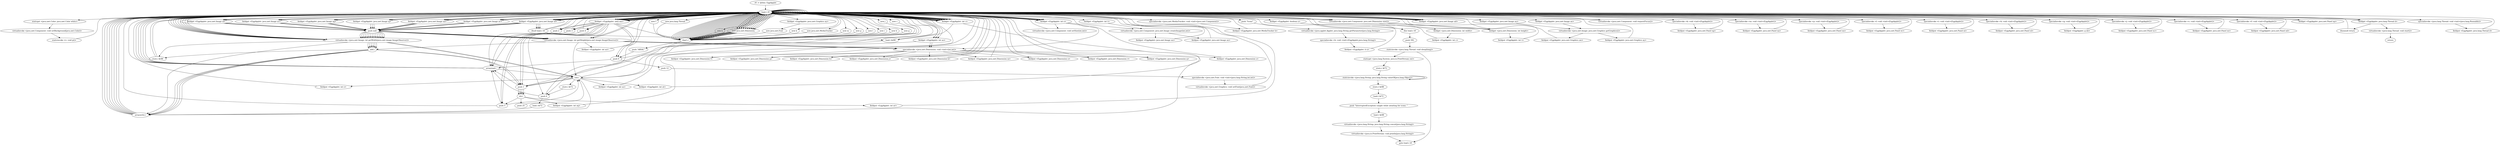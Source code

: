 digraph "" {
    "r0 := @this: EggApplet"
    "load.r r0"
    "r0 := @this: EggApplet"->"load.r r0";
    "staticget <java.awt.Color: java.awt.Color white>"
    "load.r r0"->"staticget <java.awt.Color: java.awt.Color white>";
    "virtualinvoke <java.awt.Component: void setBackground(java.awt.Color)>"
    "staticget <java.awt.Color: java.awt.Color white>"->"virtualinvoke <java.awt.Component: void setBackground(java.awt.Color)>";
    "staticinvoke <v: void p()>"
    "virtualinvoke <java.awt.Component: void setBackground(java.awt.Color)>"->"staticinvoke <v: void p()>";
    "staticinvoke <v: void p()>"->"load.r r0";
    "new java.awt.MediaTracker"
    "load.r r0"->"new java.awt.MediaTracker";
    "dup1.r"
    "new java.awt.MediaTracker"->"dup1.r";
    "dup1.r"->"load.r r0";
    "specialinvoke <java.awt.MediaTracker: void <init>(java.awt.Component)>"
    "load.r r0"->"specialinvoke <java.awt.MediaTracker: void <init>(java.awt.Component)>";
    "fieldput <EggApplet: java.awt.MediaTracker b>"
    "specialinvoke <java.awt.MediaTracker: void <init>(java.awt.Component)>"->"fieldput <EggApplet: java.awt.MediaTracker b>";
    "fieldput <EggApplet: java.awt.MediaTracker b>"->"load.r r0";
    "new b"
    "load.r r0"->"new b";
    "new b"->"dup1.r";
    "dup1.r"->"load.r r0";
    "load.r r0"->"load.r r0";
    "push \"Icons\""
    "load.r r0"->"push \"Icons\"";
    "virtualinvoke <java.applet.Applet: java.lang.String getParameter(java.lang.String)>"
    "push \"Icons\""->"virtualinvoke <java.applet.Applet: java.lang.String getParameter(java.lang.String)>";
    "specialinvoke <b: void <init>(EggApplet,java.lang.String)>"
    "virtualinvoke <java.applet.Applet: java.lang.String getParameter(java.lang.String)>"->"specialinvoke <b: void <init>(EggApplet,java.lang.String)>";
    "fieldput <EggApplet: b n>"
    "specialinvoke <b: void <init>(EggApplet,java.lang.String)>"->"fieldput <EggApplet: b n>";
    "fieldput <EggApplet: b n>"->"load.r r0";
    "fieldget <EggApplet: boolean x>"
    "load.r r0"->"fieldget <EggApplet: boolean x>";
    "ifne load.r r0"
    "fieldget <EggApplet: boolean x>"->"ifne load.r r0";
    "push 50L"
    "ifne load.r r0"->"push 50L";
    "staticinvoke <java.lang.Thread: void sleep(long)>"
    "push 50L"->"staticinvoke <java.lang.Thread: void sleep(long)>";
    "goto load.r r0"
    "staticinvoke <java.lang.Thread: void sleep(long)>"->"goto load.r r0";
    "staticget <java.lang.System: java.io.PrintStream out>"
    "staticinvoke <java.lang.Thread: void sleep(long)>"->"staticget <java.lang.System: java.io.PrintStream out>";
    "store.r $i72"
    "staticget <java.lang.System: java.io.PrintStream out>"->"store.r $i72";
    "staticinvoke <java.lang.String: java.lang.String valueOf(java.lang.Object)>"
    "store.r $i72"->"staticinvoke <java.lang.String: java.lang.String valueOf(java.lang.Object)>";
    "staticinvoke <java.lang.String: java.lang.String valueOf(java.lang.Object)>"->"staticinvoke <java.lang.String: java.lang.String valueOf(java.lang.Object)>";
    "store.r $r88"
    "staticinvoke <java.lang.String: java.lang.String valueOf(java.lang.Object)>"->"store.r $r88";
    "load.r $i72"
    "store.r $r88"->"load.r $i72";
    "push \"InterruptedException caught while awaiting for icons: \""
    "load.r $i72"->"push \"InterruptedException caught while awaiting for icons: \"";
    "load.r $r88"
    "push \"InterruptedException caught while awaiting for icons: \""->"load.r $r88";
    "virtualinvoke <java.lang.String: java.lang.String concat(java.lang.String)>"
    "load.r $r88"->"virtualinvoke <java.lang.String: java.lang.String concat(java.lang.String)>";
    "virtualinvoke <java.io.PrintStream: void println(java.lang.String)>"
    "virtualinvoke <java.lang.String: java.lang.String concat(java.lang.String)>"->"virtualinvoke <java.io.PrintStream: void println(java.lang.String)>";
    "virtualinvoke <java.io.PrintStream: void println(java.lang.String)>"->"goto load.r r0";
    "ifne load.r r0"->"load.r r0";
    "load.r r0"->"load.r r0";
    "virtualinvoke <java.awt.Component: java.awt.Dimension size()>"
    "load.r r0"->"virtualinvoke <java.awt.Component: java.awt.Dimension size()>";
    "fieldget <java.awt.Dimension: int width>"
    "virtualinvoke <java.awt.Component: java.awt.Dimension size()>"->"fieldget <java.awt.Dimension: int width>";
    "fieldput <EggApplet: int c>"
    "fieldget <java.awt.Dimension: int width>"->"fieldput <EggApplet: int c>";
    "fieldput <EggApplet: int c>"->"load.r r0";
    "fieldget <EggApplet: int[] am>"
    "load.r r0"->"fieldget <EggApplet: int[] am>";
    "push 0"
    "fieldget <EggApplet: int[] am>"->"push 0";
    "push 0"->"load.r r0";
    "fieldget <EggApplet: java.awt.Image aa>"
    "load.r r0"->"fieldget <EggApplet: java.awt.Image aa>";
    "push null"
    "fieldget <EggApplet: java.awt.Image aa>"->"push null";
    "virtualinvoke <java.awt.Image: int getWidth(java.awt.image.ImageObserver)>"
    "push null"->"virtualinvoke <java.awt.Image: int getWidth(java.awt.image.ImageObserver)>";
    "arraywrite.i"
    "virtualinvoke <java.awt.Image: int getWidth(java.awt.image.ImageObserver)>"->"arraywrite.i";
    "arraywrite.i"->"load.r r0";
    "load.r r0"->"fieldget <EggApplet: int[] am>";
    "push 1"
    "fieldget <EggApplet: int[] am>"->"push 1";
    "push 1"->"load.r r0";
    "load.r r0"->"fieldget <EggApplet: int[] am>";
    "fieldget <EggApplet: int[] am>"->"push 0";
    "arrayread.i"
    "push 0"->"arrayread.i";
    "arrayread.i"->"load.r r0";
    "fieldget <EggApplet: java.awt.Image av>"
    "load.r r0"->"fieldget <EggApplet: java.awt.Image av>";
    "fieldget <EggApplet: java.awt.Image av>"->"push null";
    "push null"->"virtualinvoke <java.awt.Image: int getWidth(java.awt.image.ImageObserver)>";
    "add.i"
    "virtualinvoke <java.awt.Image: int getWidth(java.awt.image.ImageObserver)>"->"add.i";
    "add.i"->"arraywrite.i";
    "arraywrite.i"->"load.r r0";
    "load.r r0"->"fieldget <EggApplet: int[] am>";
    "push 2"
    "fieldget <EggApplet: int[] am>"->"push 2";
    "push 2"->"load.r r0";
    "load.r r0"->"fieldget <EggApplet: int[] am>";
    "fieldget <EggApplet: int[] am>"->"push 1";
    "push 1"->"arrayread.i";
    "arrayread.i"->"load.r r0";
    "fieldget <EggApplet: java.awt.Image al>"
    "load.r r0"->"fieldget <EggApplet: java.awt.Image al>";
    "fieldget <EggApplet: java.awt.Image al>"->"push null";
    "push null"->"virtualinvoke <java.awt.Image: int getWidth(java.awt.image.ImageObserver)>";
    "virtualinvoke <java.awt.Image: int getWidth(java.awt.image.ImageObserver)>"->"add.i";
    "add.i"->"arraywrite.i";
    "arraywrite.i"->"load.r r0";
    "load.r r0"->"fieldget <EggApplet: int[] am>";
    "push 3"
    "fieldget <EggApplet: int[] am>"->"push 3";
    "push 3"->"load.r r0";
    "load.r r0"->"fieldget <EggApplet: int[] am>";
    "fieldget <EggApplet: int[] am>"->"push 2";
    "push 2"->"arrayread.i";
    "arrayread.i"->"load.r r0";
    "fieldget <EggApplet: java.awt.Image ac>"
    "load.r r0"->"fieldget <EggApplet: java.awt.Image ac>";
    "fieldget <EggApplet: java.awt.Image ac>"->"push null";
    "push null"->"virtualinvoke <java.awt.Image: int getWidth(java.awt.image.ImageObserver)>";
    "virtualinvoke <java.awt.Image: int getWidth(java.awt.image.ImageObserver)>"->"add.i";
    "add.i"->"arraywrite.i";
    "arraywrite.i"->"load.r r0";
    "load.r r0"->"fieldget <EggApplet: int[] am>";
    "push 4"
    "fieldget <EggApplet: int[] am>"->"push 4";
    "push 4"->"load.r r0";
    "load.r r0"->"fieldget <EggApplet: int[] am>";
    "fieldget <EggApplet: int[] am>"->"push 3";
    "push 3"->"arrayread.i";
    "arrayread.i"->"load.r r0";
    "fieldget <EggApplet: java.awt.Image ag>"
    "load.r r0"->"fieldget <EggApplet: java.awt.Image ag>";
    "fieldget <EggApplet: java.awt.Image ag>"->"push null";
    "push null"->"virtualinvoke <java.awt.Image: int getWidth(java.awt.image.ImageObserver)>";
    "virtualinvoke <java.awt.Image: int getWidth(java.awt.image.ImageObserver)>"->"add.i";
    "add.i"->"arraywrite.i";
    "arraywrite.i"->"load.r r0";
    "load.r r0"->"fieldget <EggApplet: int[] am>";
    "push 6"
    "fieldget <EggApplet: int[] am>"->"push 6";
    "push 6"->"load.r r0";
    "fieldget <EggApplet: int c>"
    "load.r r0"->"fieldget <EggApplet: int c>";
    "fieldget <EggApplet: int c>"->"arraywrite.i";
    "arraywrite.i"->"load.r r0";
    "fieldget <EggApplet: java.awt.Image aj>"
    "load.r r0"->"fieldget <EggApplet: java.awt.Image aj>";
    "fieldget <EggApplet: java.awt.Image aj>"->"push null";
    "push null"->"virtualinvoke <java.awt.Image: int getWidth(java.awt.image.ImageObserver)>";
    "store.i $r88"
    "virtualinvoke <java.awt.Image: int getWidth(java.awt.image.ImageObserver)>"->"store.i $r88";
    "store.i $r88"->"load.r r0";
    "fieldget <EggApplet: java.awt.Image af>"
    "load.r r0"->"fieldget <EggApplet: java.awt.Image af>";
    "ifnull load.r r0"
    "fieldget <EggApplet: java.awt.Image af>"->"ifnull load.r r0";
    "load.i $r88"
    "ifnull load.r r0"->"load.i $r88";
    "load.i $r88"->"load.r r0";
    "load.r r0"->"fieldget <EggApplet: java.awt.Image af>";
    "fieldget <EggApplet: java.awt.Image af>"->"push null";
    "push null"->"virtualinvoke <java.awt.Image: int getWidth(java.awt.image.ImageObserver)>";
    "virtualinvoke <java.awt.Image: int getWidth(java.awt.image.ImageObserver)>"->"add.i";
    "add.i"->"store.i $r88";
    "store.i $r88"->"load.r r0";
    "load.r r0"->"fieldget <EggApplet: int[] am>";
    "fieldget <EggApplet: int[] am>"->"dup1.r";
    "dup1.r"->"push 6";
    "push 6"->"arrayread.i";
    "arrayread.i"->"load.r r0";
    "load.r r0"->"fieldget <EggApplet: java.awt.Image af>";
    "fieldget <EggApplet: java.awt.Image af>"->"push null";
    "push null"->"virtualinvoke <java.awt.Image: int getWidth(java.awt.image.ImageObserver)>";
    "sub.i"
    "virtualinvoke <java.awt.Image: int getWidth(java.awt.image.ImageObserver)>"->"sub.i";
    "store.i $i72"
    "sub.i"->"store.i $i72";
    "store.i $i72"->"push 6";
    "load.i $i72"
    "push 6"->"load.i $i72";
    "load.i $i72"->"arraywrite.i";
    "arraywrite.i"->"load.r r0";
    "load.r r0"->"fieldget <EggApplet: int[] am>";
    "push 5"
    "fieldget <EggApplet: int[] am>"->"push 5";
    "push 5"->"load.r r0";
    "load.r r0"->"fieldget <EggApplet: int c>";
    "fieldget <EggApplet: int c>"->"load.i $r88";
    "load.i $r88"->"sub.i";
    "sub.i"->"arraywrite.i";
    "arraywrite.i"->"load.r r0";
    "load.r r0"->"load.r r0";
    "load.r r0"->"fieldget <EggApplet: java.awt.Image aa>";
    "fieldget <EggApplet: java.awt.Image aa>"->"push null";
    "virtualinvoke <java.awt.Image: int getHeight(java.awt.image.ImageObserver)>"
    "push null"->"virtualinvoke <java.awt.Image: int getHeight(java.awt.image.ImageObserver)>";
    "fieldput <EggApplet: int ao>"
    "virtualinvoke <java.awt.Image: int getHeight(java.awt.image.ImageObserver)>"->"fieldput <EggApplet: int ao>";
    "fieldput <EggApplet: int ao>"->"load.r r0";
    "load.r r0"->"load.r r0";
    "load.r r0"->"virtualinvoke <java.awt.Component: java.awt.Dimension size()>";
    "fieldget <java.awt.Dimension: int height>"
    "virtualinvoke <java.awt.Component: java.awt.Dimension size()>"->"fieldget <java.awt.Dimension: int height>";
    "fieldget <java.awt.Dimension: int height>"->"load.r r0";
    "fieldget <EggApplet: int ao>"
    "load.r r0"->"fieldget <EggApplet: int ao>";
    "fieldget <EggApplet: int ao>"->"sub.i";
    "fieldput <EggApplet: int e>"
    "sub.i"->"fieldput <EggApplet: int e>";
    "fieldput <EggApplet: int e>"->"load.r r0";
    "new java.awt.Dimension"
    "load.r r0"->"new java.awt.Dimension";
    "new java.awt.Dimension"->"dup1.r";
    "dup1.r"->"load.r r0";
    "load.r r0"->"fieldget <EggApplet: int c>";
    "fieldget <EggApplet: int c>"->"load.r r0";
    "fieldget <EggApplet: int e>"
    "load.r r0"->"fieldget <EggApplet: int e>";
    "specialinvoke <java.awt.Dimension: void <init>(int,int)>"
    "fieldget <EggApplet: int e>"->"specialinvoke <java.awt.Dimension: void <init>(int,int)>";
    "fieldput <EggApplet: java.awt.Dimension f>"
    "specialinvoke <java.awt.Dimension: void <init>(int,int)>"->"fieldput <EggApplet: java.awt.Dimension f>";
    "fieldput <EggApplet: java.awt.Dimension f>"->"load.r r0";
    "load.r r0"->"new java.awt.Dimension";
    "new java.awt.Dimension"->"dup1.r";
    "dup1.r"->"load.r r0";
    "load.r r0"->"fieldget <EggApplet: int c>";
    "fieldget <EggApplet: int c>"->"load.r r0";
    "load.r r0"->"fieldget <EggApplet: int ao>";
    "fieldget <EggApplet: int ao>"->"specialinvoke <java.awt.Dimension: void <init>(int,int)>";
    "fieldput <EggApplet: java.awt.Dimension g>"
    "specialinvoke <java.awt.Dimension: void <init>(int,int)>"->"fieldput <EggApplet: java.awt.Dimension g>";
    "fieldput <EggApplet: java.awt.Dimension g>"->"load.r r0";
    "load.r r0"->"new java.awt.Dimension";
    "new java.awt.Dimension"->"dup1.r";
    "dup1.r"->"load.r r0";
    "load.r r0"->"fieldget <EggApplet: java.awt.Image aa>";
    "fieldget <EggApplet: java.awt.Image aa>"->"push null";
    "push null"->"virtualinvoke <java.awt.Image: int getWidth(java.awt.image.ImageObserver)>";
    "virtualinvoke <java.awt.Image: int getWidth(java.awt.image.ImageObserver)>"->"load.r r0";
    "load.r r0"->"fieldget <EggApplet: java.awt.Image aa>";
    "fieldget <EggApplet: java.awt.Image aa>"->"push null";
    "push null"->"virtualinvoke <java.awt.Image: int getHeight(java.awt.image.ImageObserver)>";
    "virtualinvoke <java.awt.Image: int getHeight(java.awt.image.ImageObserver)>"->"specialinvoke <java.awt.Dimension: void <init>(int,int)>";
    "fieldput <EggApplet: java.awt.Dimension h>"
    "specialinvoke <java.awt.Dimension: void <init>(int,int)>"->"fieldput <EggApplet: java.awt.Dimension h>";
    "fieldput <EggApplet: java.awt.Dimension h>"->"load.r r0";
    "load.r r0"->"new java.awt.Dimension";
    "new java.awt.Dimension"->"dup1.r";
    "dup1.r"->"load.r r0";
    "load.r r0"->"fieldget <EggApplet: java.awt.Image av>";
    "fieldget <EggApplet: java.awt.Image av>"->"push null";
    "push null"->"virtualinvoke <java.awt.Image: int getWidth(java.awt.image.ImageObserver)>";
    "virtualinvoke <java.awt.Image: int getWidth(java.awt.image.ImageObserver)>"->"load.r r0";
    "load.r r0"->"fieldget <EggApplet: java.awt.Image av>";
    "fieldget <EggApplet: java.awt.Image av>"->"push null";
    "push null"->"virtualinvoke <java.awt.Image: int getHeight(java.awt.image.ImageObserver)>";
    "virtualinvoke <java.awt.Image: int getHeight(java.awt.image.ImageObserver)>"->"specialinvoke <java.awt.Dimension: void <init>(int,int)>";
    "fieldput <EggApplet: java.awt.Dimension j>"
    "specialinvoke <java.awt.Dimension: void <init>(int,int)>"->"fieldput <EggApplet: java.awt.Dimension j>";
    "fieldput <EggApplet: java.awt.Dimension j>"->"load.r r0";
    "load.r r0"->"new java.awt.Dimension";
    "new java.awt.Dimension"->"dup1.r";
    "dup1.r"->"load.r r0";
    "load.r r0"->"fieldget <EggApplet: java.awt.Image al>";
    "fieldget <EggApplet: java.awt.Image al>"->"push null";
    "push null"->"virtualinvoke <java.awt.Image: int getWidth(java.awt.image.ImageObserver)>";
    "virtualinvoke <java.awt.Image: int getWidth(java.awt.image.ImageObserver)>"->"load.r r0";
    "load.r r0"->"fieldget <EggApplet: java.awt.Image al>";
    "fieldget <EggApplet: java.awt.Image al>"->"push null";
    "push null"->"virtualinvoke <java.awt.Image: int getHeight(java.awt.image.ImageObserver)>";
    "virtualinvoke <java.awt.Image: int getHeight(java.awt.image.ImageObserver)>"->"specialinvoke <java.awt.Dimension: void <init>(int,int)>";
    "fieldput <EggApplet: java.awt.Dimension k>"
    "specialinvoke <java.awt.Dimension: void <init>(int,int)>"->"fieldput <EggApplet: java.awt.Dimension k>";
    "fieldput <EggApplet: java.awt.Dimension k>"->"load.r r0";
    "load.r r0"->"new java.awt.Dimension";
    "new java.awt.Dimension"->"dup1.r";
    "dup1.r"->"load.r r0";
    "load.r r0"->"fieldget <EggApplet: java.awt.Image ac>";
    "fieldget <EggApplet: java.awt.Image ac>"->"push null";
    "push null"->"virtualinvoke <java.awt.Image: int getWidth(java.awt.image.ImageObserver)>";
    "virtualinvoke <java.awt.Image: int getWidth(java.awt.image.ImageObserver)>"->"load.r r0";
    "load.r r0"->"fieldget <EggApplet: java.awt.Image ac>";
    "fieldget <EggApplet: java.awt.Image ac>"->"push null";
    "push null"->"virtualinvoke <java.awt.Image: int getHeight(java.awt.image.ImageObserver)>";
    "virtualinvoke <java.awt.Image: int getHeight(java.awt.image.ImageObserver)>"->"specialinvoke <java.awt.Dimension: void <init>(int,int)>";
    "fieldput <EggApplet: java.awt.Dimension m>"
    "specialinvoke <java.awt.Dimension: void <init>(int,int)>"->"fieldput <EggApplet: java.awt.Dimension m>";
    "fieldput <EggApplet: java.awt.Dimension m>"->"load.r r0";
    "load.r r0"->"new java.awt.Dimension";
    "new java.awt.Dimension"->"dup1.r";
    "dup1.r"->"load.r r0";
    "load.r r0"->"fieldget <EggApplet: java.awt.Image ag>";
    "fieldget <EggApplet: java.awt.Image ag>"->"push null";
    "push null"->"virtualinvoke <java.awt.Image: int getWidth(java.awt.image.ImageObserver)>";
    "virtualinvoke <java.awt.Image: int getWidth(java.awt.image.ImageObserver)>"->"load.r r0";
    "load.r r0"->"fieldget <EggApplet: java.awt.Image ag>";
    "fieldget <EggApplet: java.awt.Image ag>"->"push null";
    "push null"->"virtualinvoke <java.awt.Image: int getHeight(java.awt.image.ImageObserver)>";
    "virtualinvoke <java.awt.Image: int getHeight(java.awt.image.ImageObserver)>"->"specialinvoke <java.awt.Dimension: void <init>(int,int)>";
    "fieldput <EggApplet: java.awt.Dimension o>"
    "specialinvoke <java.awt.Dimension: void <init>(int,int)>"->"fieldput <EggApplet: java.awt.Dimension o>";
    "fieldput <EggApplet: java.awt.Dimension o>"->"load.r r0";
    "load.r r0"->"new java.awt.Dimension";
    "new java.awt.Dimension"->"dup1.r";
    "dup1.r"->"load.r r0";
    "load.r r0"->"fieldget <EggApplet: java.awt.Image aj>";
    "fieldget <EggApplet: java.awt.Image aj>"->"push null";
    "push null"->"virtualinvoke <java.awt.Image: int getWidth(java.awt.image.ImageObserver)>";
    "virtualinvoke <java.awt.Image: int getWidth(java.awt.image.ImageObserver)>"->"load.r r0";
    "load.r r0"->"fieldget <EggApplet: java.awt.Image aj>";
    "fieldget <EggApplet: java.awt.Image aj>"->"push null";
    "push null"->"virtualinvoke <java.awt.Image: int getHeight(java.awt.image.ImageObserver)>";
    "virtualinvoke <java.awt.Image: int getHeight(java.awt.image.ImageObserver)>"->"specialinvoke <java.awt.Dimension: void <init>(int,int)>";
    "fieldput <EggApplet: java.awt.Dimension r>"
    "specialinvoke <java.awt.Dimension: void <init>(int,int)>"->"fieldput <EggApplet: java.awt.Dimension r>";
    "fieldput <EggApplet: java.awt.Dimension r>"->"load.r r0";
    "load.r r0"->"new java.awt.Dimension";
    "new java.awt.Dimension"->"dup1.r";
    "dup1.r"->"load.r r0";
    "load.r r0"->"fieldget <EggApplet: int[] am>";
    "fieldget <EggApplet: int[] am>"->"push 5";
    "push 5"->"arrayread.i";
    "arrayread.i"->"load.r r0";
    "load.r r0"->"fieldget <EggApplet: int[] am>";
    "fieldget <EggApplet: int[] am>"->"push 4";
    "push 4"->"arrayread.i";
    "arrayread.i"->"sub.i";
    "sub.i"->"load.r r0";
    "load.r r0"->"fieldget <EggApplet: int ao>";
    "fieldget <EggApplet: int ao>"->"specialinvoke <java.awt.Dimension: void <init>(int,int)>";
    "fieldput <EggApplet: java.awt.Dimension q>"
    "specialinvoke <java.awt.Dimension: void <init>(int,int)>"->"fieldput <EggApplet: java.awt.Dimension q>";
    "fieldput <EggApplet: java.awt.Dimension q>"->"load.r r0";
    "load.r r0"->"fieldget <EggApplet: java.awt.Image af>";
    "fieldget <EggApplet: java.awt.Image af>"->"ifnull load.r r0";
    "ifnull load.r r0"->"load.r r0";
    "load.r r0"->"new java.awt.Dimension";
    "new java.awt.Dimension"->"dup1.r";
    "dup1.r"->"load.r r0";
    "load.r r0"->"fieldget <EggApplet: java.awt.Image af>";
    "fieldget <EggApplet: java.awt.Image af>"->"push null";
    "push null"->"virtualinvoke <java.awt.Image: int getWidth(java.awt.image.ImageObserver)>";
    "virtualinvoke <java.awt.Image: int getWidth(java.awt.image.ImageObserver)>"->"load.r r0";
    "load.r r0"->"fieldget <EggApplet: java.awt.Image af>";
    "fieldget <EggApplet: java.awt.Image af>"->"push null";
    "push null"->"virtualinvoke <java.awt.Image: int getHeight(java.awt.image.ImageObserver)>";
    "virtualinvoke <java.awt.Image: int getHeight(java.awt.image.ImageObserver)>"->"specialinvoke <java.awt.Dimension: void <init>(int,int)>";
    "fieldput <EggApplet: java.awt.Dimension s>"
    "specialinvoke <java.awt.Dimension: void <init>(int,int)>"->"fieldput <EggApplet: java.awt.Dimension s>";
    "fieldput <EggApplet: java.awt.Dimension s>"->"load.r r0";
    "load.r r0"->"load.r r0";
    "load.r r0"->"fieldget <EggApplet: int c>";
    "fieldget <EggApplet: int c>"->"load.r r0";
    "fieldget <EggApplet: java.awt.Image ad>"
    "load.r r0"->"fieldget <EggApplet: java.awt.Image ad>";
    "fieldget <EggApplet: java.awt.Image ad>"->"load.r r0";
    "load.r r0"->"virtualinvoke <java.awt.Image: int getWidth(java.awt.image.ImageObserver)>";
    "virtualinvoke <java.awt.Image: int getWidth(java.awt.image.ImageObserver)>"->"sub.i";
    "sub.i"->"push 1";
    "shr.i"
    "push 1"->"shr.i";
    "fieldput <EggApplet: int aq>"
    "shr.i"->"fieldput <EggApplet: int aq>";
    "fieldput <EggApplet: int aq>"->"load.r r0";
    "load.r r0"->"load.r r0";
    "load.r r0"->"fieldget <EggApplet: int e>";
    "fieldget <EggApplet: int e>"->"load.r r0";
    "load.r r0"->"fieldget <EggApplet: java.awt.Image ad>";
    "fieldget <EggApplet: java.awt.Image ad>"->"load.r r0";
    "load.r r0"->"virtualinvoke <java.awt.Image: int getHeight(java.awt.image.ImageObserver)>";
    "virtualinvoke <java.awt.Image: int getHeight(java.awt.image.ImageObserver)>"->"sub.i";
    "sub.i"->"push 1";
    "push 1"->"shr.i";
    "fieldput <EggApplet: int ar>"
    "shr.i"->"fieldput <EggApplet: int ar>";
    "fieldput <EggApplet: int ar>"->"load.r r0";
    "load.r r0"->"load.r r0";
    "load.r r0"->"fieldget <EggApplet: int c>";
    "fieldget <EggApplet: int c>"->"load.r r0";
    "load.r r0"->"fieldget <EggApplet: java.awt.Image ad>";
    "fieldget <EggApplet: java.awt.Image ad>"->"load.r r0";
    "load.r r0"->"virtualinvoke <java.awt.Image: int getWidth(java.awt.image.ImageObserver)>";
    "virtualinvoke <java.awt.Image: int getWidth(java.awt.image.ImageObserver)>"->"add.i";
    "add.i"->"push 1";
    "push 1"->"shr.i";
    "push 25"
    "shr.i"->"push 25";
    "push 25"->"sub.i";
    "fieldput <EggApplet: int as>"
    "sub.i"->"fieldput <EggApplet: int as>";
    "fieldput <EggApplet: int as>"->"load.r r0";
    "load.r r0"->"load.r r0";
    "load.r r0"->"fieldget <EggApplet: int e>";
    "fieldget <EggApplet: int e>"->"load.r r0";
    "load.r r0"->"fieldget <EggApplet: java.awt.Image ad>";
    "fieldget <EggApplet: java.awt.Image ad>"->"load.r r0";
    "load.r r0"->"virtualinvoke <java.awt.Image: int getHeight(java.awt.image.ImageObserver)>";
    "virtualinvoke <java.awt.Image: int getHeight(java.awt.image.ImageObserver)>"->"add.i";
    "add.i"->"push 1";
    "push 1"->"shr.i";
    "shr.i"->"push 5";
    "push 5"->"sub.i";
    "fieldput <EggApplet: int at>"
    "sub.i"->"fieldput <EggApplet: int at>";
    "fieldput <EggApplet: int at>"->"load.r r0";
    "load.r r0"->"load.r r0";
    "load.r r0"->"load.r r0";
    "load.r r0"->"fieldget <EggApplet: int c>";
    "fieldget <EggApplet: int c>"->"load.r r0";
    "load.r r0"->"fieldget <EggApplet: int e>";
    "virtualinvoke <java.awt.Component: java.awt.Image createImage(int,int)>"
    "fieldget <EggApplet: int e>"->"virtualinvoke <java.awt.Component: java.awt.Image createImage(int,int)>";
    "fieldput <EggApplet: java.awt.Image au>"
    "virtualinvoke <java.awt.Component: java.awt.Image createImage(int,int)>"->"fieldput <EggApplet: java.awt.Image au>";
    "fieldput <EggApplet: java.awt.Image au>"->"load.r r0";
    "load.r r0"->"load.r r0";
    "fieldget <EggApplet: java.awt.Image au>"
    "load.r r0"->"fieldget <EggApplet: java.awt.Image au>";
    "virtualinvoke <java.awt.Image: java.awt.Graphics getGraphics()>"
    "fieldget <EggApplet: java.awt.Image au>"->"virtualinvoke <java.awt.Image: java.awt.Graphics getGraphics()>";
    "fieldput <EggApplet: java.awt.Graphics aw>"
    "virtualinvoke <java.awt.Image: java.awt.Graphics getGraphics()>"->"fieldput <EggApplet: java.awt.Graphics aw>";
    "fieldput <EggApplet: java.awt.Graphics aw>"->"load.r r0";
    "load.r r0"->"load.r r0";
    "load.r r0"->"virtualinvoke <java.awt.Component: java.awt.Dimension size()>";
    "virtualinvoke <java.awt.Component: java.awt.Dimension size()>"->"fieldget <java.awt.Dimension: int height>";
    "fieldput <EggApplet: int t>"
    "fieldget <java.awt.Dimension: int height>"->"fieldput <EggApplet: int t>";
    "fieldput <EggApplet: int t>"->"load.r r0";
    "load.r r0"->"load.r r0";
    "load.r r0"->"load.r r0";
    "load.r r0"->"fieldget <EggApplet: int c>";
    "fieldget <EggApplet: int c>"->"load.r r0";
    "fieldget <EggApplet: int t>"
    "load.r r0"->"fieldget <EggApplet: int t>";
    "fieldget <EggApplet: int t>"->"virtualinvoke <java.awt.Component: java.awt.Image createImage(int,int)>";
    "fieldput <EggApplet: java.awt.Image ax>"
    "virtualinvoke <java.awt.Component: java.awt.Image createImage(int,int)>"->"fieldput <EggApplet: java.awt.Image ax>";
    "fieldput <EggApplet: java.awt.Image ax>"->"load.r r0";
    "load.r r0"->"load.r r0";
    "fieldget <EggApplet: java.awt.Image ax>"
    "load.r r0"->"fieldget <EggApplet: java.awt.Image ax>";
    "fieldget <EggApplet: java.awt.Image ax>"->"virtualinvoke <java.awt.Image: java.awt.Graphics getGraphics()>";
    "fieldput <EggApplet: java.awt.Graphics ay>"
    "virtualinvoke <java.awt.Image: java.awt.Graphics getGraphics()>"->"fieldput <EggApplet: java.awt.Graphics ay>";
    "fieldput <EggApplet: java.awt.Graphics ay>"->"load.r r0";
    "fieldget <EggApplet: java.awt.Graphics ay>"
    "load.r r0"->"fieldget <EggApplet: java.awt.Graphics ay>";
    "new java.awt.Font"
    "fieldget <EggApplet: java.awt.Graphics ay>"->"new java.awt.Font";
    "new java.awt.Font"->"dup1.r";
    "push \"ARIAL\""
    "dup1.r"->"push \"ARIAL\"";
    "push \"ARIAL\""->"push 0";
    "push 12"
    "push 0"->"push 12";
    "specialinvoke <java.awt.Font: void <init>(java.lang.String,int,int)>"
    "push 12"->"specialinvoke <java.awt.Font: void <init>(java.lang.String,int,int)>";
    "virtualinvoke <java.awt.Graphics: void setFont(java.awt.Font)>"
    "specialinvoke <java.awt.Font: void <init>(java.lang.String,int,int)>"->"virtualinvoke <java.awt.Graphics: void setFont(java.awt.Font)>";
    "virtualinvoke <java.awt.Graphics: void setFont(java.awt.Font)>"->"load.r r0";
    "virtualinvoke <java.awt.Component: void requestFocus()>"
    "load.r r0"->"virtualinvoke <java.awt.Component: void requestFocus()>";
    "virtualinvoke <java.awt.Component: void requestFocus()>"->"load.r r0";
    "new k"
    "load.r r0"->"new k";
    "new k"->"dup1.r";
    "dup1.r"->"load.r r0";
    "specialinvoke <k: void <init>(EggApplet)>"
    "load.r r0"->"specialinvoke <k: void <init>(EggApplet)>";
    "fieldput <EggApplet: java.awt.Panel np>"
    "specialinvoke <k: void <init>(EggApplet)>"->"fieldput <EggApplet: java.awt.Panel np>";
    "fieldput <EggApplet: java.awt.Panel np>"->"load.r r0";
    "new m"
    "load.r r0"->"new m";
    "new m"->"dup1.r";
    "dup1.r"->"load.r r0";
    "specialinvoke <m: void <init>(EggApplet)>"
    "load.r r0"->"specialinvoke <m: void <init>(EggApplet)>";
    "fieldput <EggApplet: java.awt.Panel na>"
    "specialinvoke <m: void <init>(EggApplet)>"->"fieldput <EggApplet: java.awt.Panel na>";
    "fieldput <EggApplet: java.awt.Panel na>"->"load.r r0";
    "new p"
    "load.r r0"->"new p";
    "new p"->"dup1.r";
    "dup1.r"->"load.r r0";
    "specialinvoke <p: void <init>(EggApplet)>"
    "load.r r0"->"specialinvoke <p: void <init>(EggApplet)>";
    "fieldput <EggApplet: java.awt.Panel nn>"
    "specialinvoke <p: void <init>(EggApplet)>"->"fieldput <EggApplet: java.awt.Panel nn>";
    "fieldput <EggApplet: java.awt.Panel nn>"->"load.r r0";
    "new l"
    "load.r r0"->"new l";
    "new l"->"dup1.r";
    "dup1.r"->"load.r r0";
    "specialinvoke <l: void <init>(EggApplet)>"
    "load.r r0"->"specialinvoke <l: void <init>(EggApplet)>";
    "fieldput <EggApplet: java.awt.Panel nv>"
    "specialinvoke <l: void <init>(EggApplet)>"->"fieldput <EggApplet: java.awt.Panel nv>";
    "fieldput <EggApplet: java.awt.Panel nv>"->"load.r r0";
    "new i"
    "load.r r0"->"new i";
    "new i"->"dup1.r";
    "dup1.r"->"load.r r0";
    "specialinvoke <i: void <init>(EggApplet)>"
    "load.r r0"->"specialinvoke <i: void <init>(EggApplet)>";
    "fieldput <EggApplet: java.awt.Panel ni>"
    "specialinvoke <i: void <init>(EggApplet)>"->"fieldput <EggApplet: java.awt.Panel ni>";
    "fieldput <EggApplet: java.awt.Panel ni>"->"load.r r0";
    "new h"
    "load.r r0"->"new h";
    "new h"->"dup1.r";
    "dup1.r"->"load.r r0";
    "specialinvoke <h: void <init>(EggApplet)>"
    "load.r r0"->"specialinvoke <h: void <init>(EggApplet)>";
    "fieldput <EggApplet: java.awt.Panel nl>"
    "specialinvoke <h: void <init>(EggApplet)>"->"fieldput <EggApplet: java.awt.Panel nl>";
    "fieldput <EggApplet: java.awt.Panel nl>"->"load.r r0";
    "new g"
    "load.r r0"->"new g";
    "new g"->"dup1.r";
    "dup1.r"->"load.r r0";
    "specialinvoke <g: void <init>(EggApplet)>"
    "load.r r0"->"specialinvoke <g: void <init>(EggApplet)>";
    "fieldput <EggApplet: g nb>"
    "specialinvoke <g: void <init>(EggApplet)>"->"fieldput <EggApplet: g nb>";
    "fieldput <EggApplet: g nb>"->"load.r r0";
    "new j"
    "load.r r0"->"new j";
    "new j"->"dup1.r";
    "dup1.r"->"load.r r0";
    "specialinvoke <j: void <init>(EggApplet)>"
    "load.r r0"->"specialinvoke <j: void <init>(EggApplet)>";
    "fieldput <EggApplet: java.awt.Panel nc>"
    "specialinvoke <j: void <init>(EggApplet)>"->"fieldput <EggApplet: java.awt.Panel nc>";
    "fieldput <EggApplet: java.awt.Panel nc>"->"load.r r0";
    "load.r r0"->"fieldget <EggApplet: java.awt.Image af>";
    "fieldget <EggApplet: java.awt.Image af>"->"ifnull load.r r0";
    "ifnull load.r r0"->"load.r r0";
    "new c"
    "load.r r0"->"new c";
    "new c"->"dup1.r";
    "dup1.r"->"load.r r0";
    "specialinvoke <c: void <init>(EggApplet)>"
    "load.r r0"->"specialinvoke <c: void <init>(EggApplet)>";
    "fieldput <EggApplet: java.awt.Panel ne>"
    "specialinvoke <c: void <init>(EggApplet)>"->"fieldput <EggApplet: java.awt.Panel ne>";
    "fieldput <EggApplet: java.awt.Panel ne>"->"load.r r0";
    "new f"
    "load.r r0"->"new f";
    "new f"->"dup1.r";
    "dup1.r"->"load.r r0";
    "specialinvoke <f: void <init>(EggApplet)>"
    "load.r r0"->"specialinvoke <f: void <init>(EggApplet)>";
    "fieldput <EggApplet: java.awt.Panel nd>"
    "specialinvoke <f: void <init>(EggApplet)>"->"fieldput <EggApplet: java.awt.Panel nd>";
    "fieldput <EggApplet: java.awt.Panel nd>"->"load.r r0";
    "fieldget <EggApplet: java.awt.Panel np>"
    "load.r r0"->"fieldget <EggApplet: java.awt.Panel np>";
    "fieldget <EggApplet: java.awt.Panel np>"->"load.r r0";
    "load.r r0"->"fieldget <EggApplet: int c>";
    "fieldget <EggApplet: int c>"->"load.r r0";
    "load.r r0"->"fieldget <EggApplet: int e>";
    "virtualinvoke <java.awt.Component: void setSize(int,int)>"
    "fieldget <EggApplet: int e>"->"virtualinvoke <java.awt.Component: void setSize(int,int)>";
    "virtualinvoke <java.awt.Component: void setSize(int,int)>"->"load.r r0";
    "fieldget <EggApplet: java.lang.Thread d>"
    "load.r r0"->"fieldget <EggApplet: java.lang.Thread d>";
    "ifnonnull return"
    "fieldget <EggApplet: java.lang.Thread d>"->"ifnonnull return";
    "ifnonnull return"->"load.r r0";
    "new java.lang.Thread"
    "load.r r0"->"new java.lang.Thread";
    "new java.lang.Thread"->"dup1.r";
    "dup1.r"->"load.r r0";
    "specialinvoke <java.lang.Thread: void <init>(java.lang.Runnable)>"
    "load.r r0"->"specialinvoke <java.lang.Thread: void <init>(java.lang.Runnable)>";
    "fieldput <EggApplet: java.lang.Thread d>"
    "specialinvoke <java.lang.Thread: void <init>(java.lang.Runnable)>"->"fieldput <EggApplet: java.lang.Thread d>";
    "fieldput <EggApplet: java.lang.Thread d>"->"load.r r0";
    "load.r r0"->"fieldget <EggApplet: java.lang.Thread d>";
    "virtualinvoke <java.lang.Thread: void start()>"
    "fieldget <EggApplet: java.lang.Thread d>"->"virtualinvoke <java.lang.Thread: void start()>";
    "return"
    "virtualinvoke <java.lang.Thread: void start()>"->"return";
}
